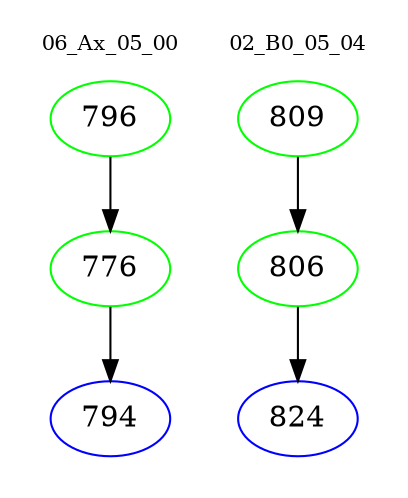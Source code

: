 digraph{
subgraph cluster_0 {
color = white
label = "06_Ax_05_00";
fontsize=10;
T0_796 [label="796", color="green"]
T0_796 -> T0_776 [color="black"]
T0_776 [label="776", color="green"]
T0_776 -> T0_794 [color="black"]
T0_794 [label="794", color="blue"]
}
subgraph cluster_1 {
color = white
label = "02_B0_05_04";
fontsize=10;
T1_809 [label="809", color="green"]
T1_809 -> T1_806 [color="black"]
T1_806 [label="806", color="green"]
T1_806 -> T1_824 [color="black"]
T1_824 [label="824", color="blue"]
}
}
